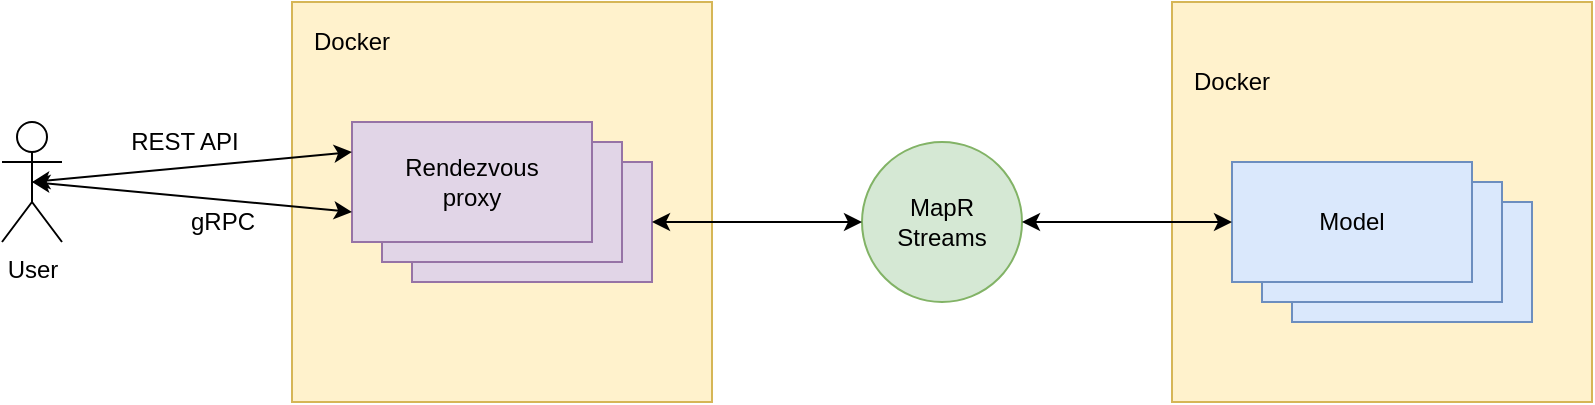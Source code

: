 <mxfile version="10.6.8" type="device"><diagram id="0TPA0CphPdMGJffEM9PW" name="Page-1"><mxGraphModel dx="961" dy="528" grid="1" gridSize="10" guides="1" tooltips="1" connect="1" arrows="1" fold="1" page="1" pageScale="1" pageWidth="1100" pageHeight="850" math="0" shadow="0"><root><mxCell id="0"/><mxCell id="1" parent="0"/><mxCell id="TEx5lLCp8DS6ggLH_8AK-4" value="" style="rounded=0;whiteSpace=wrap;html=1;fillColor=#fff2cc;strokeColor=#d6b656;" parent="1" vertex="1"><mxGeometry x="685" y="260" width="210" height="200" as="geometry"/></mxCell><mxCell id="TEx5lLCp8DS6ggLH_8AK-3" value="MapR&lt;br&gt;Streams&lt;br&gt;" style="ellipse;whiteSpace=wrap;html=1;aspect=fixed;fillColor=#d5e8d4;strokeColor=#82b366;" parent="1" vertex="1"><mxGeometry x="530" y="330" width="80" height="80" as="geometry"/></mxCell><mxCell id="TEx5lLCp8DS6ggLH_8AK-5" value="" style="rounded=0;whiteSpace=wrap;html=1;fillColor=#dae8fc;strokeColor=#6c8ebf;" parent="1" vertex="1"><mxGeometry x="745" y="360" width="120" height="60" as="geometry"/></mxCell><mxCell id="TEx5lLCp8DS6ggLH_8AK-9" value="" style="rounded=0;whiteSpace=wrap;html=1;fillColor=#dae8fc;strokeColor=#6c8ebf;" parent="1" vertex="1"><mxGeometry x="730" y="350" width="120" height="60" as="geometry"/></mxCell><mxCell id="TEx5lLCp8DS6ggLH_8AK-10" value="Model" style="rounded=0;whiteSpace=wrap;html=1;fillColor=#dae8fc;strokeColor=#6c8ebf;" parent="1" vertex="1"><mxGeometry x="715" y="340" width="120" height="60" as="geometry"/></mxCell><mxCell id="TEx5lLCp8DS6ggLH_8AK-11" value="" style="rounded=0;whiteSpace=wrap;html=1;fillColor=#fff2cc;strokeColor=#d6b656;" parent="1" vertex="1"><mxGeometry x="245" y="260" width="210" height="200" as="geometry"/></mxCell><mxCell id="TEx5lLCp8DS6ggLH_8AK-12" value="" style="rounded=0;whiteSpace=wrap;html=1;fillColor=#e1d5e7;strokeColor=#9673a6;" parent="1" vertex="1"><mxGeometry x="305" y="340" width="120" height="60" as="geometry"/></mxCell><mxCell id="TEx5lLCp8DS6ggLH_8AK-13" value="" style="rounded=0;whiteSpace=wrap;html=1;fillColor=#e1d5e7;strokeColor=#9673a6;" parent="1" vertex="1"><mxGeometry x="290" y="330" width="120" height="60" as="geometry"/></mxCell><mxCell id="TEx5lLCp8DS6ggLH_8AK-14" value="Rendezvous&lt;br&gt;proxy&lt;br&gt;" style="rounded=0;whiteSpace=wrap;html=1;fillColor=#e1d5e7;strokeColor=#9673a6;" parent="1" vertex="1"><mxGeometry x="275" y="320" width="120" height="60" as="geometry"/></mxCell><mxCell id="TEx5lLCp8DS6ggLH_8AK-15" value="" style="endArrow=classic;startArrow=classic;html=1;exitX=1;exitY=0.5;exitDx=0;exitDy=0;entryX=0;entryY=0.5;entryDx=0;entryDy=0;" parent="1" source="TEx5lLCp8DS6ggLH_8AK-12" target="TEx5lLCp8DS6ggLH_8AK-3" edge="1"><mxGeometry width="50" height="50" relative="1" as="geometry"><mxPoint x="475" y="390" as="sourcePoint"/><mxPoint x="525" y="340" as="targetPoint"/></mxGeometry></mxCell><mxCell id="TEx5lLCp8DS6ggLH_8AK-16" value="User" style="shape=umlActor;verticalLabelPosition=bottom;labelBackgroundColor=#ffffff;verticalAlign=top;html=1;outlineConnect=0;" parent="1" vertex="1"><mxGeometry x="100" y="320" width="30" height="60" as="geometry"/></mxCell><mxCell id="TEx5lLCp8DS6ggLH_8AK-17" value="" style="endArrow=classic;startArrow=classic;html=1;entryX=0;entryY=0.25;entryDx=0;entryDy=0;exitX=0.5;exitY=0.5;exitDx=0;exitDy=0;exitPerimeter=0;" parent="1" source="TEx5lLCp8DS6ggLH_8AK-16" target="TEx5lLCp8DS6ggLH_8AK-14" edge="1"><mxGeometry width="50" height="50" relative="1" as="geometry"><mxPoint x="130" y="520" as="sourcePoint"/><mxPoint x="180" y="470" as="targetPoint"/></mxGeometry></mxCell><mxCell id="TEx5lLCp8DS6ggLH_8AK-19" value="REST API" style="text;html=1;resizable=0;points=[];align=center;verticalAlign=middle;labelBackgroundColor=#ffffff;" parent="TEx5lLCp8DS6ggLH_8AK-17" vertex="1" connectable="0"><mxGeometry x="0.314" y="1" relative="1" as="geometry"><mxPoint x="-29.5" y="-9" as="offset"/></mxGeometry></mxCell><mxCell id="TEx5lLCp8DS6ggLH_8AK-18" value="" style="endArrow=classic;startArrow=classic;html=1;entryX=0;entryY=0.5;entryDx=0;entryDy=0;exitX=1;exitY=0.5;exitDx=0;exitDy=0;" parent="1" source="TEx5lLCp8DS6ggLH_8AK-3" target="TEx5lLCp8DS6ggLH_8AK-10" edge="1"><mxGeometry width="50" height="50" relative="1" as="geometry"><mxPoint x="600" y="560" as="sourcePoint"/><mxPoint x="650" y="510" as="targetPoint"/></mxGeometry></mxCell><mxCell id="TEx5lLCp8DS6ggLH_8AK-20" value="Docker" style="text;html=1;strokeColor=none;fillColor=none;align=center;verticalAlign=middle;whiteSpace=wrap;rounded=0;" parent="1" vertex="1"><mxGeometry x="255" y="270" width="40" height="20" as="geometry"/></mxCell><mxCell id="TEx5lLCp8DS6ggLH_8AK-21" value="Docker" style="text;html=1;strokeColor=none;fillColor=none;align=center;verticalAlign=middle;whiteSpace=wrap;rounded=0;" parent="1" vertex="1"><mxGeometry x="695" y="290" width="40" height="20" as="geometry"/></mxCell><mxCell id="gZwKEGGIbIwBk386pt8t-3" value="" style="endArrow=classic;startArrow=classic;html=1;entryX=0;entryY=0.75;entryDx=0;entryDy=0;exitX=0.5;exitY=0.5;exitDx=0;exitDy=0;exitPerimeter=0;" parent="1" source="TEx5lLCp8DS6ggLH_8AK-16" target="TEx5lLCp8DS6ggLH_8AK-14" edge="1"><mxGeometry width="50" height="50" relative="1" as="geometry"><mxPoint x="170" y="430" as="sourcePoint"/><mxPoint x="220" y="380" as="targetPoint"/></mxGeometry></mxCell><mxCell id="gZwKEGGIbIwBk386pt8t-4" value="gRPC" style="text;html=1;resizable=0;points=[];align=center;verticalAlign=middle;labelBackgroundColor=#ffffff;" parent="gZwKEGGIbIwBk386pt8t-3" vertex="1" connectable="0"><mxGeometry x="0.214" relative="1" as="geometry"><mxPoint x="-2.5" y="11" as="offset"/></mxGeometry></mxCell></root></mxGraphModel></diagram></mxfile>